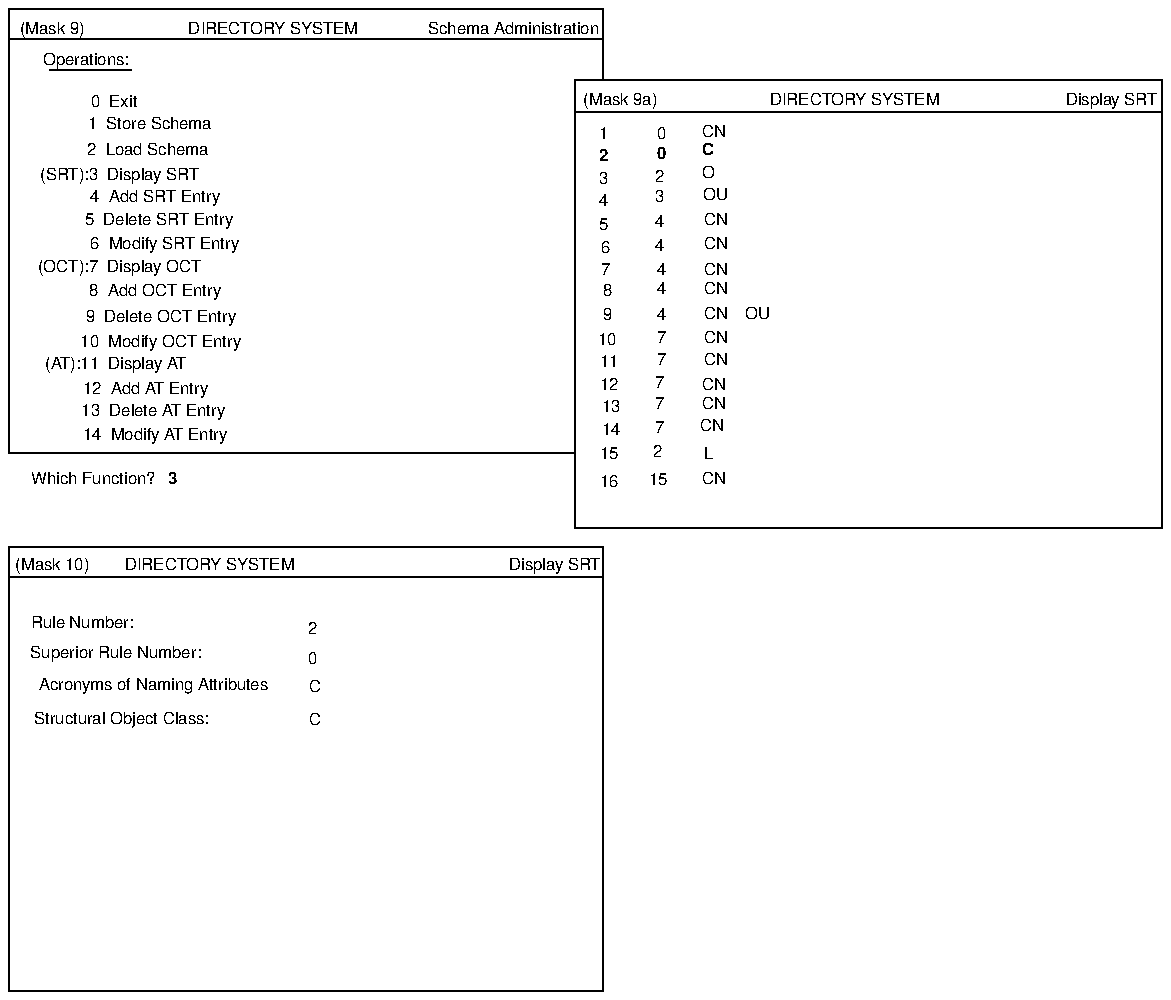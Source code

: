 ...\" @OSF_COPYRIGHT@
...\" COPYRIGHT NOTICE
...\" Copyright (c) 1990, 1991, 1992, 1993, 1994 Open Software Foundation, Inc.
...\" ALL RIGHTS RESERVED (DCE).  See the file named COPYRIGHT.DCE for
...\" the full copyright text.
...\" 
...\" HISTORY
...\" $Log: fig21.displaysrt.pic,v $
...\" Revision 1.1.2.1  1994/08/04  21:02:41  hal
...\" 	Create DCE GDS Admin Gd & Ref from GDS parts of Adm Gd & Cmd Ref; fix log
...\" 	[1994/08/04  20:38:19  hal]
...\"
...\" 	Create DCE GDS Admin Gd & Ref from GDS parts of Adm Gd & Cmd Ref; fix log leaders if needed
...\"
...\" 	Creating GDS Admin Gd & Ref from Admin book.extended, Cmd Ref
...\"
...\" Revision 1.1.4.3  1994/06/13  18:00:22  devobj
...\" 	cr10872 - fix copyright
...\" 	[1994/06/13  17:59:08  devobj]
...\" 
...\" Revision 1.1.4.2  1993/08/12  17:21:20  buckler
...\" 	{edit, R1.0.2}
...\" 	Prentice-Hall editorial changes.
...\" 	[1993/08/12  17:06:27  buckler]
...\" 
...\" Revision 1.1.2.4  1993/02/20  20:49:39  rnollman
...\" 	small fix for final draft
...\" 	[1993/02/20  20:49:16  rnollman]
...\" 
...\" Revision 1.1.2.3  1993/02/20  15:00:46  rnollman
...\" 	fixed for final draft
...\" 	[1993/02/20  14:59:57  rnollman]
...\" 
...\" 	added new values to menu masks
...\" 	[1993/02/16  23:50:57  rnollman]
...\" 
...\" Revision 1.1.2.2  1993/02/15  22:14:27  rnollman
...\" 	new figure
...\" 	[1993/02/15  22:14:00  rnollman]
...\" 
...\" $EndLog$
.PS
scale = 106.667
"\fH\s6O\s0\fP"  at 373, 437
"\fH\s6OU\s0\fP"  at 377, 425
"\f(HB\s6C\s0\fP"  at 373, 449
line   from 0, 0 \
	to 317, 0 
line   from 317, 237 \
	to 317, 0 
"\fH\s6Schema Administration\s0\fP"  at 269, 514
"\fH\s6(Mask 9)\s0\fP"  at 23, 514
line   from 0, 524 \
	to 0, 287 
"\f(HB\s63\s0\fP"  at 87, 274
line   from 0, 237 \
	to 0, 0 
"\fH\s6DIRECTORY SYSTEM\s0\fP"  at 107, 228
line   from 0, 287 \
	to 302, 287 
line   from 317, 524 \
	to 317, 486 
"\fH\s6DIRECTORY SYSTEM\s0\fP"  at 451, 476
line   from 302, 469 \
	to 615, 469 
line   from 1, 237 \
	to 317, 237 
line   from 0, 221 \
	to 317, 221 
line   from 0, 221 \
	to 317, 221 
line   from 1, 237 \
	to 317, 237 
"\fH\s6Which Function?\s0\fP"  at 45, 274
"\fH\s6\s0\fP"  at 275, 345
line   from 0, 508 \
	to 317, 508 
"\fH\s6DIRECTORY SYSTEM\s0\fP"  at 141, 514
line   from 1, 524 \
	to 317, 524 
line   from 0, 0 \
	to 261, 0 
line   from 0, 237 \
	to 0, 0 
line   from 317, 237 \
	to 317, 215 
"\fH\s614  Modify AT Entry\s0\fP"  at 78, 297
"\fH\s613  Delete AT Entry\s0\fP"  at 77, 310
"\fH\s612  Add AT Entry\s0\fP"  at 73, 322
"\fH\s6(AT):11  Display AT\s0\fP"  at 57, 335
"\fH\s610  Modify OCT Entry\s0\fP"  at 81, 347
"\fH\s69  Delete OCT Entry\s0\fP"  at 81, 360
"\fH\s68  Add OCT Entry\s0\fP"  at 78, 374
"\fH\s6(OCT):7  Display OCT\s0\fP"  at 59, 387
"\fH\s66  Modify SRT Entry\s0\fP"  at 83, 399
"\fH\s65  Delete SRT Entry\s0\fP"  at 80, 412
line   from 22, 491 \
	to 65, 491 
"\fH\s6Operations:\s0\fP"  at 41, 497
"\fH\s64  Add SRT Entry\s0\fP"  at 78, 424
"\fH\s6(SRT):3  Display SRT\s0\fP"  at 59, 436
"\fH\s62  Load Schema\s0\fP"  at 74, 449
"\fH\s61  Store Schema\s0\fP"  at 75, 463
"\fH\s60  Exit\s0\fP"  at 56, 475
"\fH\s6Display SRT\s0\fP"  at 588, 476
"\fH\s6(Mask 9a)\s0\fP"  at 326, 476
"\fH\s6Display SRT\s0\fP"  at 291, 228
"\fH\s6Rule Number:\s0\fP"  at 39, 197
"\fH\s6Superior Rule Number:\s0\fP"  at 57, 181
"\fH\s6Structural Object Class:\s0\fP"  at 60, 146
"\fH\s6Acronyms of Naming Attributes\s0\fP"  at 77, 164
"\fH\s6(Mask 10)\s0\fP"  at 23, 228
box  wid 313 ht 239 at 458.5, 366.5
"\fH\s61\s0\fP"  at 317, 458
"\fH\s63\s0\fP"  at 317, 434
"\f(HB\s62\s0\fP"  at 317, 446
"\fH\s64\s0\fP"  at 317, 422
"\fH\s65\s0\fP"  at 317, 409
"\fH\s66\s0\fP"  at 318, 397
"\fH\s67\s0\fP"  at 318, 385
"\fH\s68\s0\fP"  at 319, 374
"\fH\s69\s0\fP"  at 319, 361
"\fH\s610\s0\fP"  at 319, 348
"\fH\s62\s0\fP"  at 347, 435
"\fH\s63\s0\fP"  at 347, 424
"\fH\s64\s0\fP"  at 348, 385
"\fH\s64\s0\fP"  at 348, 375
"\fH\s67\s0\fP"  at 348, 349
"\fH\s67\s0\fP"  at 348, 337
"\fH\s67\s0\fP"  at 347, 325
"\fH\s67\s0\fP"  at 347, 314
"\fH\s611\s0\fP"  at 320, 336
"\fH\s612\s0\fP"  at 320, 324
"\fH\s613\s0\fP"  at 321, 312
"\fH\s614\s0\fP"  at 321, 300
"\fH\s615\s0\fP"  at 320, 287
"\fH\s616\s0\fP"  at 320, 272
"\fH\s615\s0\fP"  at 346, 273
"\fH\s67\s0\fP"  at 347, 301
"\fH\s62\s0\fP"  at 346, 288
"\fH\s64\s0\fP"  at 348, 361
"\fH\s64\s0\fP"  at 347, 398
"\fH\s64\s0\fP"  at 347, 411
"\f(HB\s60\s0\fP"  at 348, 447
"\fH\s60\s0\fP"  at 348, 458
"\fH\s6CN\s0\fP"  at 376, 459
"\fH\s6CN\s0\fP"  at 377, 412
"\fH\s6CN\s0\fP"  at 377, 399
"\fH\s6CN\s0\fP"  at 377, 385
"\fH\s6CN\s0\fP"  at 377, 375
"\fH\s6CN\s0\fP"  at 377, 362
"\fH\s6CN\s0\fP"  at 377, 349
"\fH\s6CN\s0\fP"  at 377, 337
"\fH\s6CN\s0\fP"  at 376, 324
"\fH\s6CN\s0\fP"  at 376, 314
"\fH\s6CN\s0\fP"  at 375, 302
"\fH\s6CN\s0\fP"  at 376, 274
"\fH\s6L\s0\fP"  at 373, 287
"\fH\s6OU\s0\fP"  at 399, 362
"\fH\s60\s0\fP"  at 162, 178
"\fH\s62\s0\fP"  at 162, 194
"\fH\s6C\s0\fP"  at 163, 163
"\fH\s6C\s0\fP"  at 163, 145
.PE
